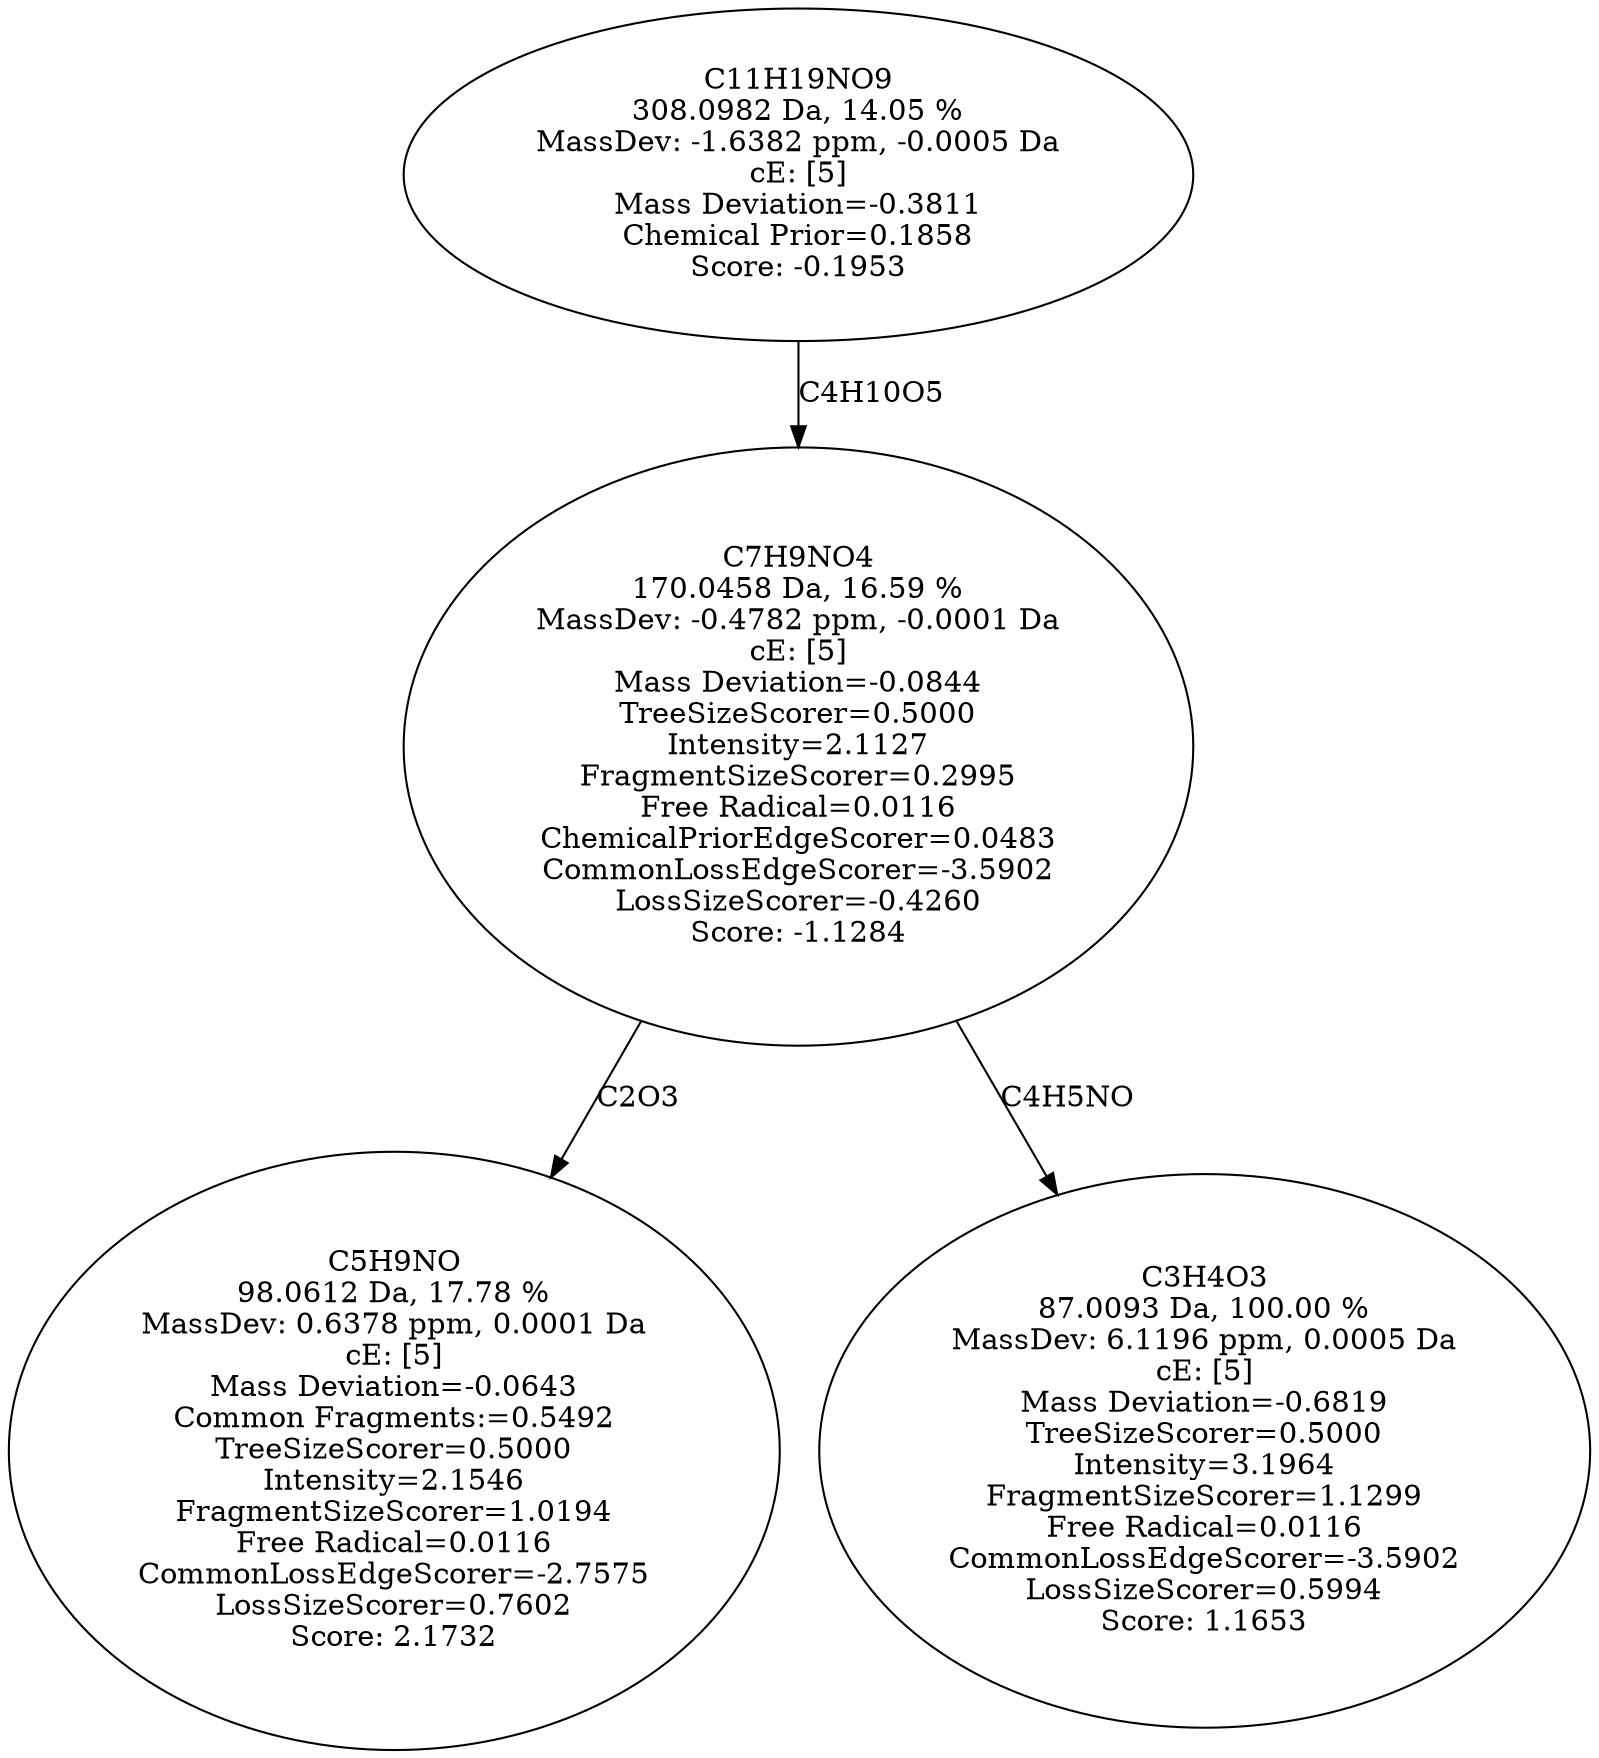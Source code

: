 strict digraph {
v1 [label="C5H9NO\n98.0612 Da, 17.78 %\nMassDev: 0.6378 ppm, 0.0001 Da\ncE: [5]\nMass Deviation=-0.0643\nCommon Fragments:=0.5492\nTreeSizeScorer=0.5000\nIntensity=2.1546\nFragmentSizeScorer=1.0194\nFree Radical=0.0116\nCommonLossEdgeScorer=-2.7575\nLossSizeScorer=0.7602\nScore: 2.1732"];
v2 [label="C3H4O3\n87.0093 Da, 100.00 %\nMassDev: 6.1196 ppm, 0.0005 Da\ncE: [5]\nMass Deviation=-0.6819\nTreeSizeScorer=0.5000\nIntensity=3.1964\nFragmentSizeScorer=1.1299\nFree Radical=0.0116\nCommonLossEdgeScorer=-3.5902\nLossSizeScorer=0.5994\nScore: 1.1653"];
v3 [label="C7H9NO4\n170.0458 Da, 16.59 %\nMassDev: -0.4782 ppm, -0.0001 Da\ncE: [5]\nMass Deviation=-0.0844\nTreeSizeScorer=0.5000\nIntensity=2.1127\nFragmentSizeScorer=0.2995\nFree Radical=0.0116\nChemicalPriorEdgeScorer=0.0483\nCommonLossEdgeScorer=-3.5902\nLossSizeScorer=-0.4260\nScore: -1.1284"];
v4 [label="C11H19NO9\n308.0982 Da, 14.05 %\nMassDev: -1.6382 ppm, -0.0005 Da\ncE: [5]\nMass Deviation=-0.3811\nChemical Prior=0.1858\nScore: -0.1953"];
v3 -> v1 [label="C2O3"];
v3 -> v2 [label="C4H5NO"];
v4 -> v3 [label="C4H10O5"];
}